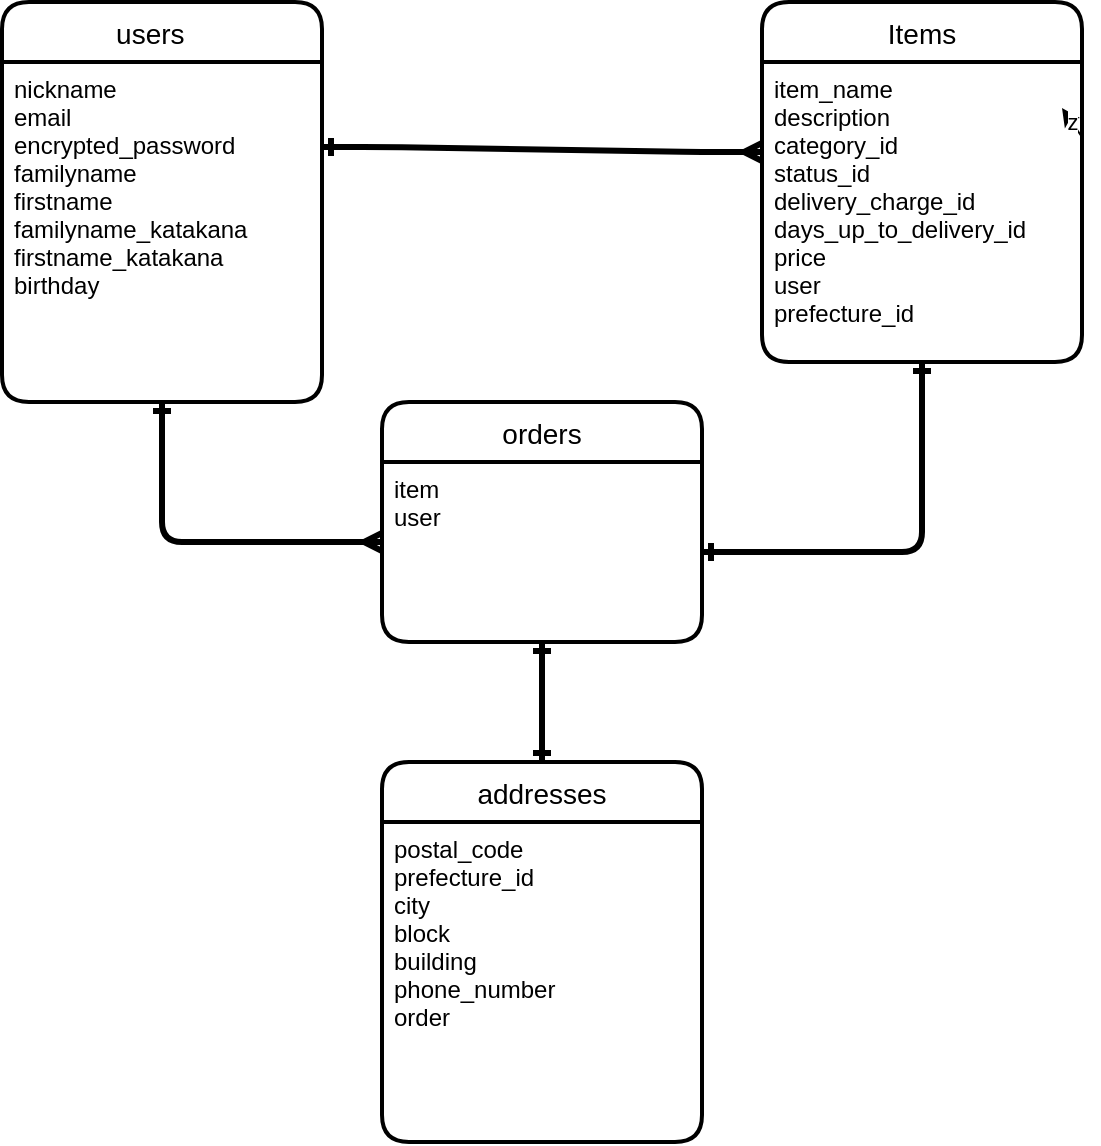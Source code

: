 <mxfile>
    <diagram id="phUn0nscftmFH51mv3x5" name="ページ1">
        <mxGraphModel dx="207" dy="271" grid="1" gridSize="10" guides="1" tooltips="1" connect="1" arrows="1" fold="1" page="1" pageScale="1" pageWidth="827" pageHeight="1169" math="0" shadow="0">
            <root>
                <mxCell id="0"/>
                <mxCell id="1" parent="0"/>
                <mxCell id="2" value="users   " style="swimlane;childLayout=stackLayout;horizontal=1;startSize=30;horizontalStack=0;rounded=1;fontSize=14;fontStyle=0;strokeWidth=2;resizeParent=0;resizeLast=1;shadow=0;dashed=0;align=center;" parent="1" vertex="1">
                    <mxGeometry x="80" y="160" width="160" height="200" as="geometry">
                        <mxRectangle x="80" y="160" width="80" height="30" as="alternateBounds"/>
                    </mxGeometry>
                </mxCell>
                <mxCell id="3" value="nickname&#10;email&#10;encrypted_password&#10;familyname&#10;firstname&#10;familyname_katakana&#10;firstname_katakana&#10;birthday" style="align=left;strokeColor=none;fillColor=none;spacingLeft=4;fontSize=12;verticalAlign=top;resizable=0;rotatable=0;part=1;" parent="2" vertex="1">
                    <mxGeometry y="30" width="160" height="170" as="geometry"/>
                </mxCell>
                <mxCell id="4" value="Items" style="swimlane;childLayout=stackLayout;horizontal=1;startSize=30;horizontalStack=0;rounded=1;fontSize=14;fontStyle=0;strokeWidth=2;resizeParent=0;resizeLast=1;shadow=0;dashed=0;align=center;" parent="1" vertex="1">
                    <mxGeometry x="460" y="160" width="160" height="180" as="geometry"/>
                </mxCell>
                <mxCell id="5" value="item_name&#10;description&#10;category_id&#10;status_id&#10;delivery_charge_id&#10;days_up_to_delivery_id&#10;price&#10;user&#10;prefecture_id" style="align=left;strokeColor=none;fillColor=none;spacingLeft=4;fontSize=12;verticalAlign=top;resizable=0;rotatable=0;part=1;" parent="4" vertex="1">
                    <mxGeometry y="30" width="160" height="150" as="geometry"/>
                </mxCell>
                <mxCell id="6" value="" style="edgeStyle=entityRelationEdgeStyle;fontSize=12;html=1;endArrow=ERmany;exitX=1;exitY=0.25;exitDx=0;exitDy=0;targetPerimeterSpacing=5;sourcePerimeterSpacing=5;endSize=5;startSize=5;strokeWidth=3;startArrow=ERone;startFill=0;" parent="1" source="3" edge="1">
                    <mxGeometry width="100" height="100" relative="1" as="geometry">
                        <mxPoint x="290" y="330" as="sourcePoint"/>
                        <mxPoint x="460" y="235" as="targetPoint"/>
                    </mxGeometry>
                </mxCell>
                <mxCell id="9" value="z" style="edgeStyle=none;html=1;exitX=1;exitY=0.25;exitDx=0;exitDy=0;targetPerimeterSpacing=6;" parent="1" source="5" edge="1">
                    <mxGeometry relative="1" as="geometry">
                        <mxPoint x="610" y="213" as="targetPoint"/>
                    </mxGeometry>
                </mxCell>
                <mxCell id="10" value="orders" style="swimlane;childLayout=stackLayout;horizontal=1;startSize=30;horizontalStack=0;rounded=1;fontSize=14;fontStyle=0;strokeWidth=2;resizeParent=0;resizeLast=1;shadow=0;dashed=0;align=center;" parent="1" vertex="1">
                    <mxGeometry x="270" y="360" width="160" height="120" as="geometry"/>
                </mxCell>
                <mxCell id="11" value="item&#10;user" style="align=left;strokeColor=none;fillColor=none;spacingLeft=4;fontSize=12;verticalAlign=top;resizable=0;rotatable=0;part=1;" parent="10" vertex="1">
                    <mxGeometry y="30" width="160" height="90" as="geometry"/>
                </mxCell>
                <mxCell id="17" value="addresses" style="swimlane;childLayout=stackLayout;horizontal=1;startSize=30;horizontalStack=0;rounded=1;fontSize=14;fontStyle=0;strokeWidth=2;resizeParent=0;resizeLast=1;shadow=0;dashed=0;align=center;" parent="1" vertex="1">
                    <mxGeometry x="270" y="540" width="160" height="190" as="geometry"/>
                </mxCell>
                <mxCell id="18" value="postal_code&#10;prefecture_id&#10;city&#10;block&#10;building&#10;phone_number&#10;order" style="align=left;strokeColor=none;fillColor=none;spacingLeft=4;fontSize=12;verticalAlign=top;resizable=0;rotatable=0;part=1;" parent="17" vertex="1">
                    <mxGeometry y="30" width="160" height="160" as="geometry"/>
                </mxCell>
                <mxCell id="22" value="" style="fontSize=12;html=1;endArrow=ERone;endFill=1;startSize=5;endSize=5;sourcePerimeterSpacing=5;targetPerimeterSpacing=5;strokeWidth=3;exitX=1;exitY=0.5;exitDx=0;exitDy=0;entryX=0.5;entryY=1;entryDx=0;entryDy=0;startArrow=ERone;startFill=0;" parent="1" source="11" target="5" edge="1">
                    <mxGeometry width="100" height="100" relative="1" as="geometry">
                        <mxPoint x="290" y="500" as="sourcePoint"/>
                        <mxPoint x="540" y="435" as="targetPoint"/>
                        <Array as="points">
                            <mxPoint x="540" y="435"/>
                        </Array>
                    </mxGeometry>
                </mxCell>
                <mxCell id="24" value="" style="fontSize=12;html=1;endArrow=ERmany;startSize=5;endSize=5;sourcePerimeterSpacing=5;targetPerimeterSpacing=5;strokeWidth=3;exitX=0.5;exitY=1;exitDx=0;exitDy=0;startArrow=ERone;startFill=0;" parent="1" source="3" edge="1">
                    <mxGeometry width="100" height="100" relative="1" as="geometry">
                        <mxPoint x="170" y="530" as="sourcePoint"/>
                        <mxPoint x="270" y="430" as="targetPoint"/>
                        <Array as="points">
                            <mxPoint x="160" y="430"/>
                        </Array>
                    </mxGeometry>
                </mxCell>
                <mxCell id="27" value="" style="fontSize=12;html=1;endArrow=ERone;endFill=1;startSize=5;endSize=5;sourcePerimeterSpacing=5;targetPerimeterSpacing=5;strokeWidth=3;exitX=0.5;exitY=1;exitDx=0;exitDy=0;entryX=0.5;entryY=0;entryDx=0;entryDy=0;startArrow=ERone;startFill=0;" parent="1" source="11" target="17" edge="1">
                    <mxGeometry width="100" height="100" relative="1" as="geometry">
                        <mxPoint x="440.0" y="445" as="sourcePoint"/>
                        <mxPoint x="550" y="290" as="targetPoint"/>
                        <Array as="points"/>
                    </mxGeometry>
                </mxCell>
            </root>
        </mxGraphModel>
    </diagram>
</mxfile>